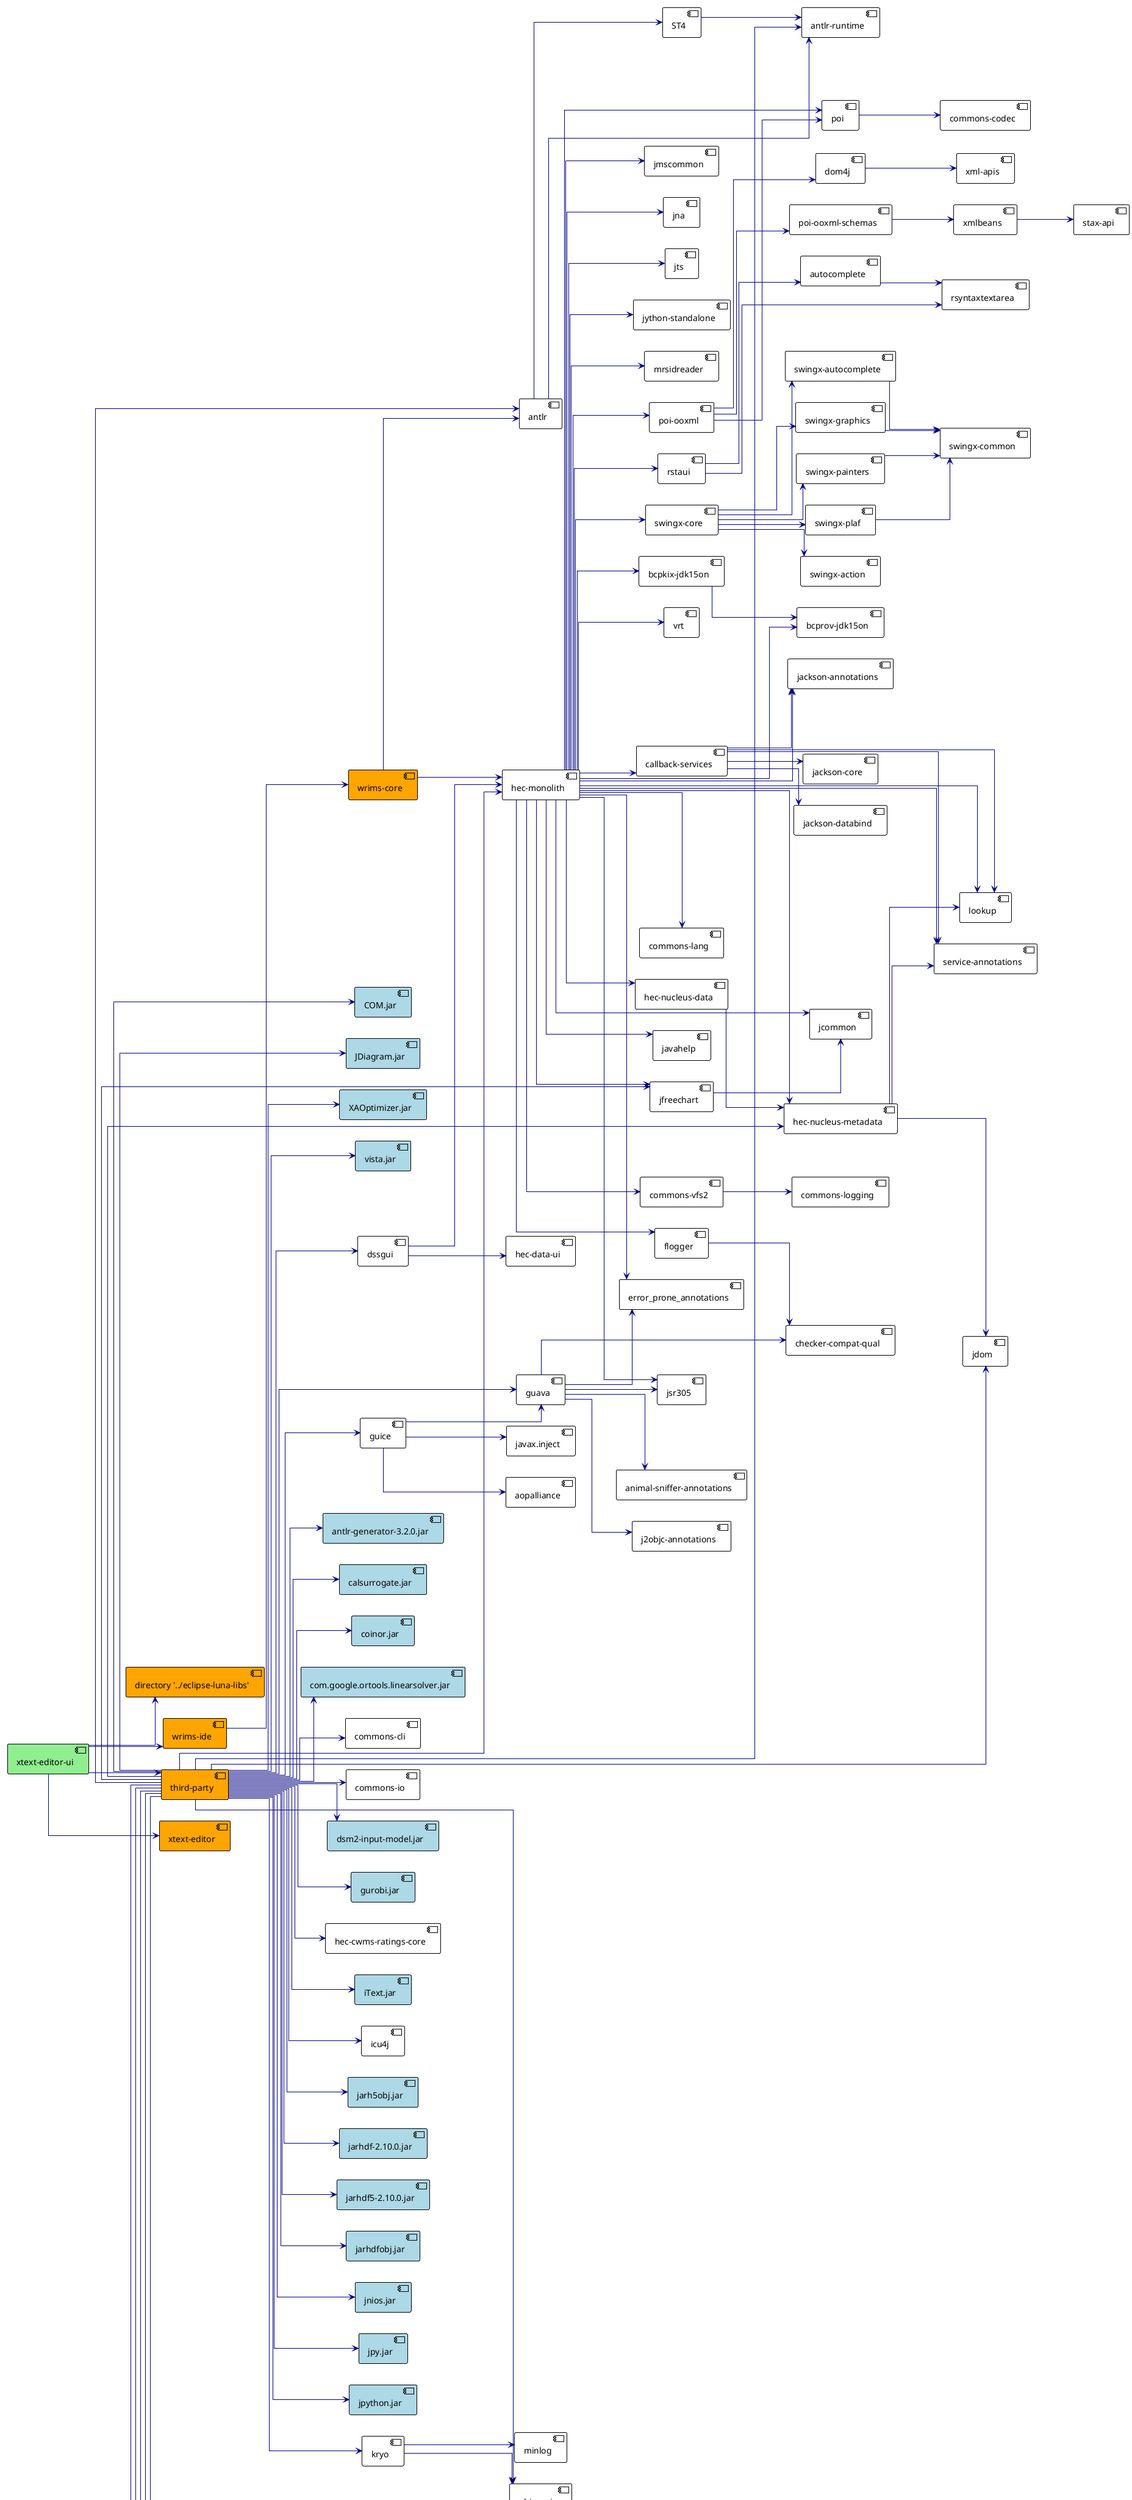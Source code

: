 @startuml

!theme plain
left to right direction
skinparam linetype ortho

component xtext_editor_ui as "xtext-editor-ui" #lightgreen
component COM as "COM.jar" #lightblue
component JDiagram as "JDiagram.jar" #lightblue
component ST4
component XAOptimizer as "XAOptimizer.jar" #lightblue
component animal_sniffer_annotations as "animal-sniffer-annotations"
component antlr
component antlr_generator as "antlr-generator-3.2.0.jar" #lightblue
component antlr_runtime as "antlr-runtime"
component aopalliance
component autocomplete
component bcpkix_jdk15on as "bcpkix-jdk15on"
component bcprov_jdk15on as "bcprov-jdk15on"
component callback_services as "callback-services"
component calsurrogate as "calsurrogate.jar" #lightblue
component checker_compat_qual as "checker-compat-qual"
component coinor as "coinor.jar" #lightblue
component linearsolver as "com.google.ortools.linearsolver.jar" #lightblue
component commons_cli as "commons-cli"
component commons_codec as "commons-codec"
component commons_io as "commons-io"
component commons_lang as "commons-lang"
component commons_logging as "commons-logging"
component commons_vfs2 as "commons-vfs2"
component luna_libs as "directory '../eclipse-luna-libs'" #orange
component dom4j
component dsm2_input_model as "dsm2-input-model.jar" #lightblue
component dssgui
component error_prone_annotations
component flogger
component guava
component guice
component gurobi as "gurobi.jar" #lightblue
component hec_cwms_ratings_core as "hec-cwms-ratings-core"
component hec_data_ui as "hec-data-ui"
component monolith as "hec-monolith"
component hec_nucleus_data as "hec-nucleus-data"
component hec_nucleus_metadata as "hec-nucleus-metadata"
component iText as "iText.jar" #lightblue
component icu4j
component j2objc_annotations as "j2objc-annotations"
component jackson_annotations as "jackson-annotations"
component jackson_core as "jackson-core"
component jackson_databind as "jackson-databind"
component jarh5obj as "jarh5obj.jar" #lightblue
component jarhdf as "jarhdf-2.10.0.jar" #lightblue
component jarhdf5 as "jarhdf5-2.10.0.jar" #lightblue
component jarhdfobj as "jarhdfobj.jar" #lightblue
component javahelp
component javax_inject as "javax.inject"
component jcommon
component jdom
component jfreechart
component jmscommon
component jna
component jnios as "jnios.jar" #lightblue
component jpy as "jpy.jar" #lightblue
component jpython as "jpython.jar" #lightblue
component jsr305
component jts
component jython as "jython-standalone"
component kryo
component log4j
component lookup
component minlog
component misc as "misc-1.2.jar" #lightblue
component mrsidreader
component objenesis
component poi
component poi_ooxml as "poi-ooxml"
component poi_ooxml_schemas as "poi-ooxml-schemas"
component rstaui
component rsyntaxtextarea
component service_annotations as "service-annotations"
component slf4j_api as "slf4j-api"
component slf4j_nop as "slf4j-nop"
component sqljdbc4 as "sqljdbc4-2.0.jar" #lightblue
component stax as "stax-api"
component swingx_action as "swingx-action"
component swingx_autocomplete as "swingx-autocomplete"
component swingx_common as "swingx-common"
component swingx_core as "swingx-core"
component swingx_graphics as "swingx-graphics"
component swingx_painters as "swingx-painters"
component swingx_plaf as "swingx-plaf"
component swixml as "swixml.jar" #lightblue
component third_party as "third-party" #orange
component vista as "vista.jar" #lightblue
component vrt
component wrims_core as "wrims-core" #orange
component wrims_ide as "wrims-ide" #orange
component xml_apis as "xml-apis"
component xmlbeans
component xtext_editor as "xtext-editor" #orange

xtext_editor_ui                   -[#000082,plain]->  luna_libs                  
xtext_editor_ui                   -[#000082,plain]->  third_party                  
xtext_editor_ui                   -[#000082,plain]->  wrims_ide                  
xtext_editor_ui                   -[#000082,plain]->  xtext_editor
ST4                      -[#000082,plain]->  antlr_runtime                  
antlr                    -[#000082,plain]->  ST4                     
antlr                    -[#000082,plain]->  antlr_runtime                  
autocomplete             -[#000082,plain]->  rsyntaxtextarea         
bcpkix_jdk15on                    -[#000082,plain]->  bcprov_jdk15on                  
callback_services                    -[#000082,plain]->  jackson_annotations                  
callback_services                    -[#000082,plain]->  jackson_core                  
callback_services                    -[#000082,plain]->  jackson_databind                   
callback_services                    -[#000082,plain]->  lookup                  
callback_services                    -[#000082,plain]->  service_annotations                  
commons_vfs2                   -[#000082,plain]->  commons_logging                  
dom4j                    -[#000082,plain]->  xml_apis                   
dssgui                   -[#000082,plain]->  hec_data_ui                  
dssgui                   -[#000082,plain]->  monolith                  
flogger                  -[#000082,plain]->  checker_compat_qual                  
guava                    -[#000082,plain]->  animal_sniffer_annotations                  
guava                    -[#000082,plain]->  checker_compat_qual                  
guava                    -[#000082,plain]->  error_prone_annotations 
guava                    -[#000082,plain]->  j2objc_annotations                  
guava                    -[#000082,plain]->  jsr305                  
guice                    -[#000082,plain]->  aopalliance             
guice                    -[#000082,plain]->  guava                   
guice                    -[#000082,plain]->  javax_inject                  
monolith                   -[#000082,plain]->  bcpkix_jdk15on                   
monolith                   -[#000082,plain]->  bcprov_jdk15on                  
monolith                   -[#000082,plain]->  callback_services                   
monolith                   -[#000082,plain]->  commons_lang                  
monolith                   -[#000082,plain]->  commons_vfs2                  
monolith                   -[#000082,plain]->  error_prone_annotations 
monolith                   -[#000082,plain]->  flogger                 
monolith                   -[#000082,plain]->  hec_nucleus_data                  
monolith                   -[#000082,plain]->  hec_nucleus_metadata                  
monolith                   -[#000082,plain]->  jackson_annotations                  
monolith                   -[#000082,plain]->  javahelp                
monolith                   -[#000082,plain]->  jcommon                 
monolith                   -[#000082,plain]->  jfreechart              
monolith                   -[#000082,plain]->  jmscommon               
monolith                   -[#000082,plain]->  jna                     
monolith                   -[#000082,plain]->  jsr305                  
monolith                   -[#000082,plain]->  jts                     
monolith                   -[#000082,plain]->  jython                  
monolith                   -[#000082,plain]->  lookup                  
monolith                   -[#000082,plain]->  mrsidreader             
monolith                   -[#000082,plain]->  poi                     
monolith                   -[#000082,plain]->  poi_ooxml                   
monolith                   -[#000082,plain]->  rstaui                  
monolith                   -[#000082,plain]->  service_annotations                  
monolith                   -[#000082,plain]->  swingx_core                  
monolith                   -[#000082,plain]->  vrt                     
hec_nucleus_data                   -[#000082,plain]->  hec_nucleus_metadata                  
hec_nucleus_metadata                   -[#000082,plain]->  jdom                    
hec_nucleus_metadata                   -[#000082,plain]->  lookup                  
hec_nucleus_metadata                   -[#000082,plain]->  service_annotations                  
jfreechart               -[#000082,plain]->  jcommon                 
kryo                     -[#000082,plain]->  minlog                  
kryo                     -[#000082,plain]->  objenesis               
poi                      -[#000082,plain]->  commons_codec                  
poi_ooxml                    -[#000082,plain]->  dom4j                   
poi_ooxml                    -[#000082,plain]->  poi                     
poi_ooxml                    -[#000082,plain]->  poi_ooxml_schemas                  
poi_ooxml_schemas                   -[#000082,plain]->  xmlbeans                
rstaui                   -[#000082,plain]->  autocomplete            
rstaui                   -[#000082,plain]->  rsyntaxtextarea         
slf4j_nop                   -[#000082,plain]->  slf4j_api                  
swingx_autocomplete                   -[#000082,plain]->  swingx_common                  
swingx_core                   -[#000082,plain]->  swingx_action                  
swingx_core                   -[#000082,plain]->  swingx_autocomplete                  
swingx_core                   -[#000082,plain]->  swingx_graphics                  
swingx_core                   -[#000082,plain]->  swingx_painters                  
swingx_core                   -[#000082,plain]->  swingx_plaf                  
swingx_graphics                   -[#000082,plain]->  swingx_common                  
swingx_painters                   -[#000082,plain]->  swingx_common                  
swingx_plaf                   -[#000082,plain]->  swingx_common                  
third_party                   -[#000082,plain]->  COM                     
third_party                   -[#000082,plain]->  JDiagram                
third_party                   -[#000082,plain]->  XAOptimizer             
third_party                   -[#000082,plain]->  antlr                   
third_party                   -[#000082,plain]->  antlr_generator                  
third_party                   -[#000082,plain]->  antlr_runtime                  
third_party                   -[#000082,plain]->  calsurrogate            
third_party                   -[#000082,plain]->  coinor                  
third_party                   -[#000082,plain]->  linearsolver                  
third_party                   -[#000082,plain]->  commons_cli                  
third_party                   -[#000082,plain]->  commons_io                  
third_party                   -[#000082,plain]->  dsm2_input_model                  
third_party                   -[#000082,plain]->  dssgui                  
third_party                   -[#000082,plain]->  guava                   
third_party                   -[#000082,plain]->  guice                   
third_party                   -[#000082,plain]->  gurobi                  
third_party                   -[#000082,plain]->  hec_cwms_ratings_core                  
third_party                   -[#000082,plain]->  monolith                  
third_party                   -[#000082,plain]->  hec_nucleus_metadata                  
third_party                   -[#000082,plain]->  iText                   
third_party                   -[#000082,plain]->  icu4j                   
third_party                   -[#000082,plain]->  jarh5obj                
third_party                   -[#000082,plain]->  jarhdf                  
third_party                   -[#000082,plain]->  jarhdf5                  
third_party                   -[#000082,plain]->  jarhdfobj               
third_party                   -[#000082,plain]->  jdom                    
third_party                   -[#000082,plain]->  jfreechart              
third_party                   -[#000082,plain]->  jnios                   
third_party                   -[#000082,plain]->  jpy                     
third_party                   -[#000082,plain]->  jpython                 
third_party                   -[#000082,plain]->  kryo                    
third_party                   -[#000082,plain]->  log4j                   
third_party                   -[#000082,plain]->  misc                  
third_party                   -[#000082,plain]->  objenesis               
third_party                   -[#000082,plain]->  slf4j_nop                  
third_party                   -[#000082,plain]->  sqljdbc4                  
third_party                   -[#000082,plain]->  swixml                  
third_party                   -[#000082,plain]->  vista                   
wrims_core                   -[#000082,plain]->  antlr                   
wrims_core                   -[#000082,plain]->  monolith                  
wrims_ide                   -[#000082,plain]->  wrims_core                  
xmlbeans                 -[#000082,plain]->  stax

footer "green components indicate the primary module being represented \n orange components indicate key local modules \n blue components indicate locally-stored third-party jars"

@enduml

